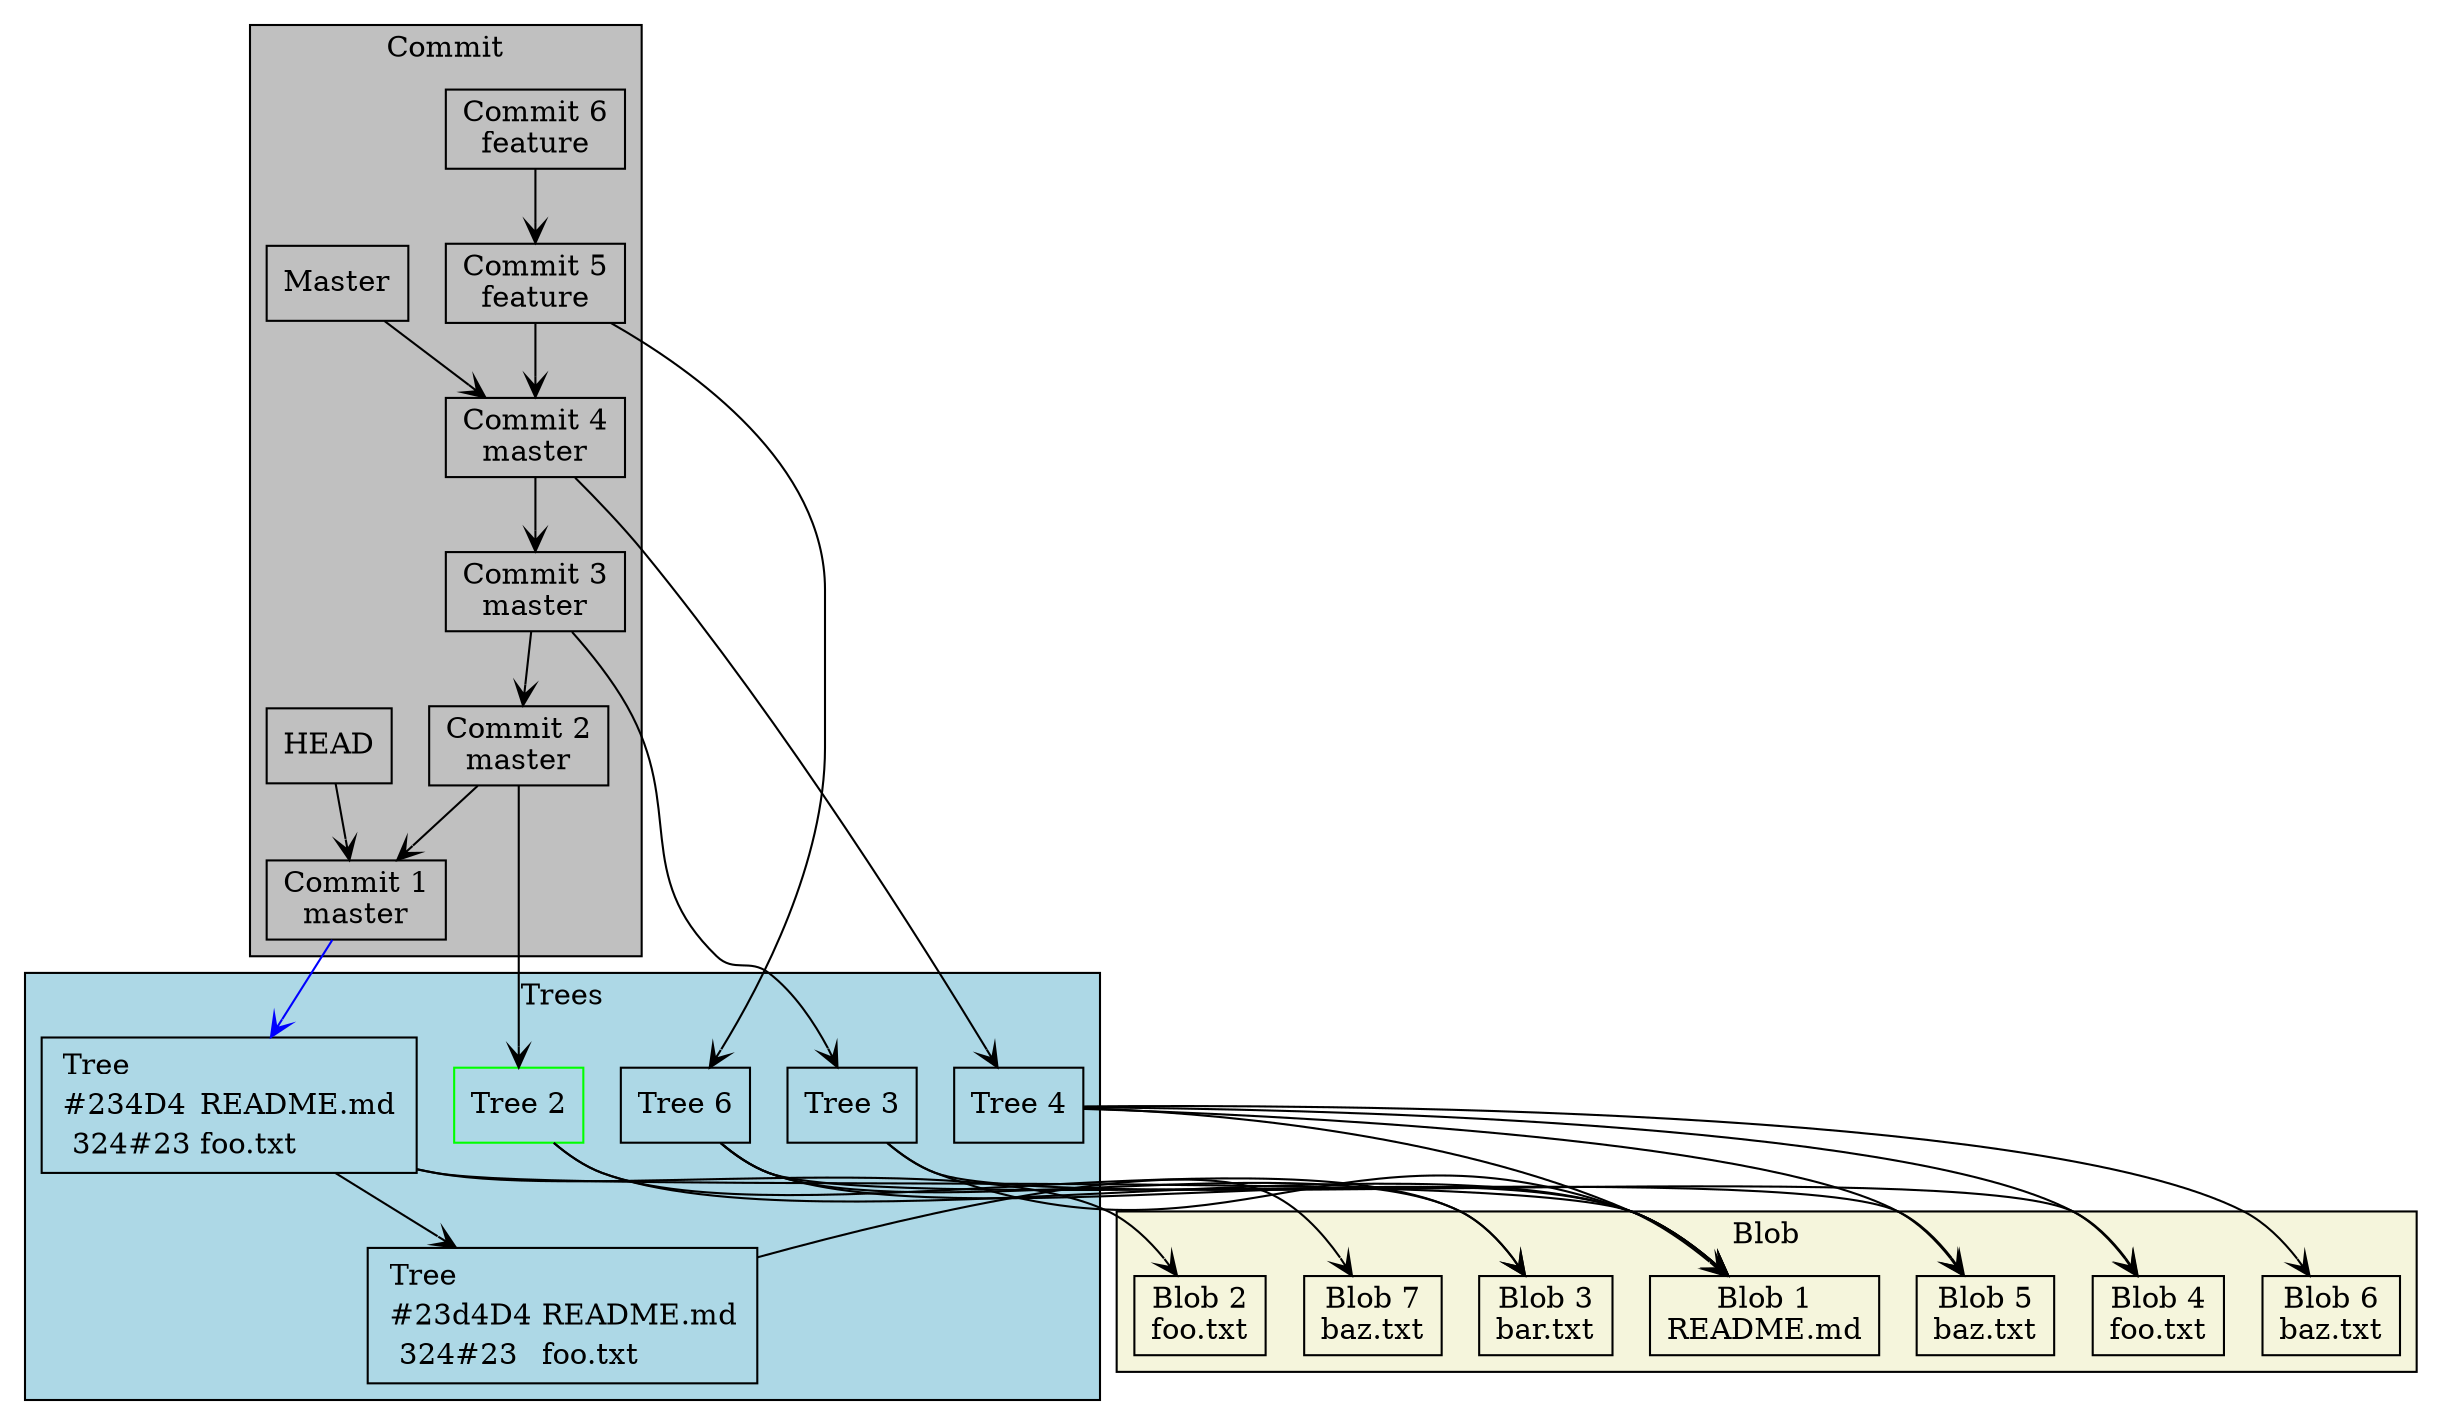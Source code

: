 digraph git {
  #rankdir=LR;
  node [shape=box];
  edge [arrowhead=vee];

  // Subgraphs
  subgraph cluster_commit {
    label = "Commit";   
    fillcolor = grey;
    style = filled;    
    C1 [label="Commit 1\nmaster"]
    C2 [label="Commit 2\nmaster"]
    C3 [label="Commit 3\nmaster"]
    C4 [label="Commit 4\nmaster"]
    C5 [label="Commit 5\nfeature"]
    C6 [label="Commit 6\nfeature"]
    H[label="HEAD"];
    M[label="Master"];   
  }

  subgraph cluster_tree {
    label = "Trees";
    fillcolor = lightblue
    style = filled
  
    T2 [label="Tree 2" color=green];
    T3 [label="Tree 3"];
    T4 [label="Tree 4"];
    T5 [label="Tree 5"];
    T5 [label="Tree 6"];
    subgraph tree6 {
        T1 [label=<  
    <TABLE BORDER="0" CELLSPACING="0" >
      <TR>
        <TD ALIGN="LEFT">Tree </TD>
      </TR>
      <TR>
        <TD ALIGN="LEFT" >#234D4</TD>
        <TD ALIGN="left" >README.md</TD>
      </TR>
      <TR>
        <TD ALIGN="LEFT"> 324#23</TD>
        <TD ALIGN="left" >foo.txt</TD>
      </TR>
     
    </TABLE>

   
  >,color =black ];
      T6 [label=<  
      <TABLE BORDER="0" CELLSPACING="0" >
        <TR>
          <TD ALIGN="LEFT">Tree </TD>
        </TR>
        <TR>
          <TD ALIGN="LEFT" >#23d4D4</TD>
          <TD ALIGN="left" >README.md</TD>
        </TR>
        <TR>
          <TD ALIGN="LEFT"> 324#23</TD>
          <TD ALIGN="left" >foo.txt</TD>
        </TR>
      
      </TABLE>
    >,color =black ];
    }
  
  }

  subgraph cluster_blob {
    label = "Blob";
    fillcolor = beige;
    style = filled;
    B1 [label="Blob 1\nREADME.md"];
    B2 [label="Blob 2\nfoo.txt"];
    B3 [label="Blob 3\nbar.txt"];
    B4 [label="Blob 4\nfoo.txt"];
    B5 [label="Blob 5\nbaz.txt"];
    B6 [label="Blob 6\nbaz.txt"];
    B7 [label="Blob 7\nbaz.txt"];
  }

  // Edges
  C1 -> T1 [color = "blue"];
  C2 -> T2;
  C3 -> T3;
  C4 -> T4;
  C5 -> T5;

  T1 -> B1;
  T1 -> T6;
  T1 -> B2;
  T2 -> B1;
  T2 -> B3;
  T3 -> B1;
  T3 -> B4;
  T4 -> B1;
  T4 -> B4;
  T4 -> B5;
  T5 -> B1;
  T5 -> B3;
  T5 -> B5;
  T4 -> B6;
  T6 -> B7;
  

  H -> C1

  M -> C4
  C2 -> C1;
  C3 -> C2;
  C4 -> C3;
  C5 -> C4;
  C6 -> C5;
}
